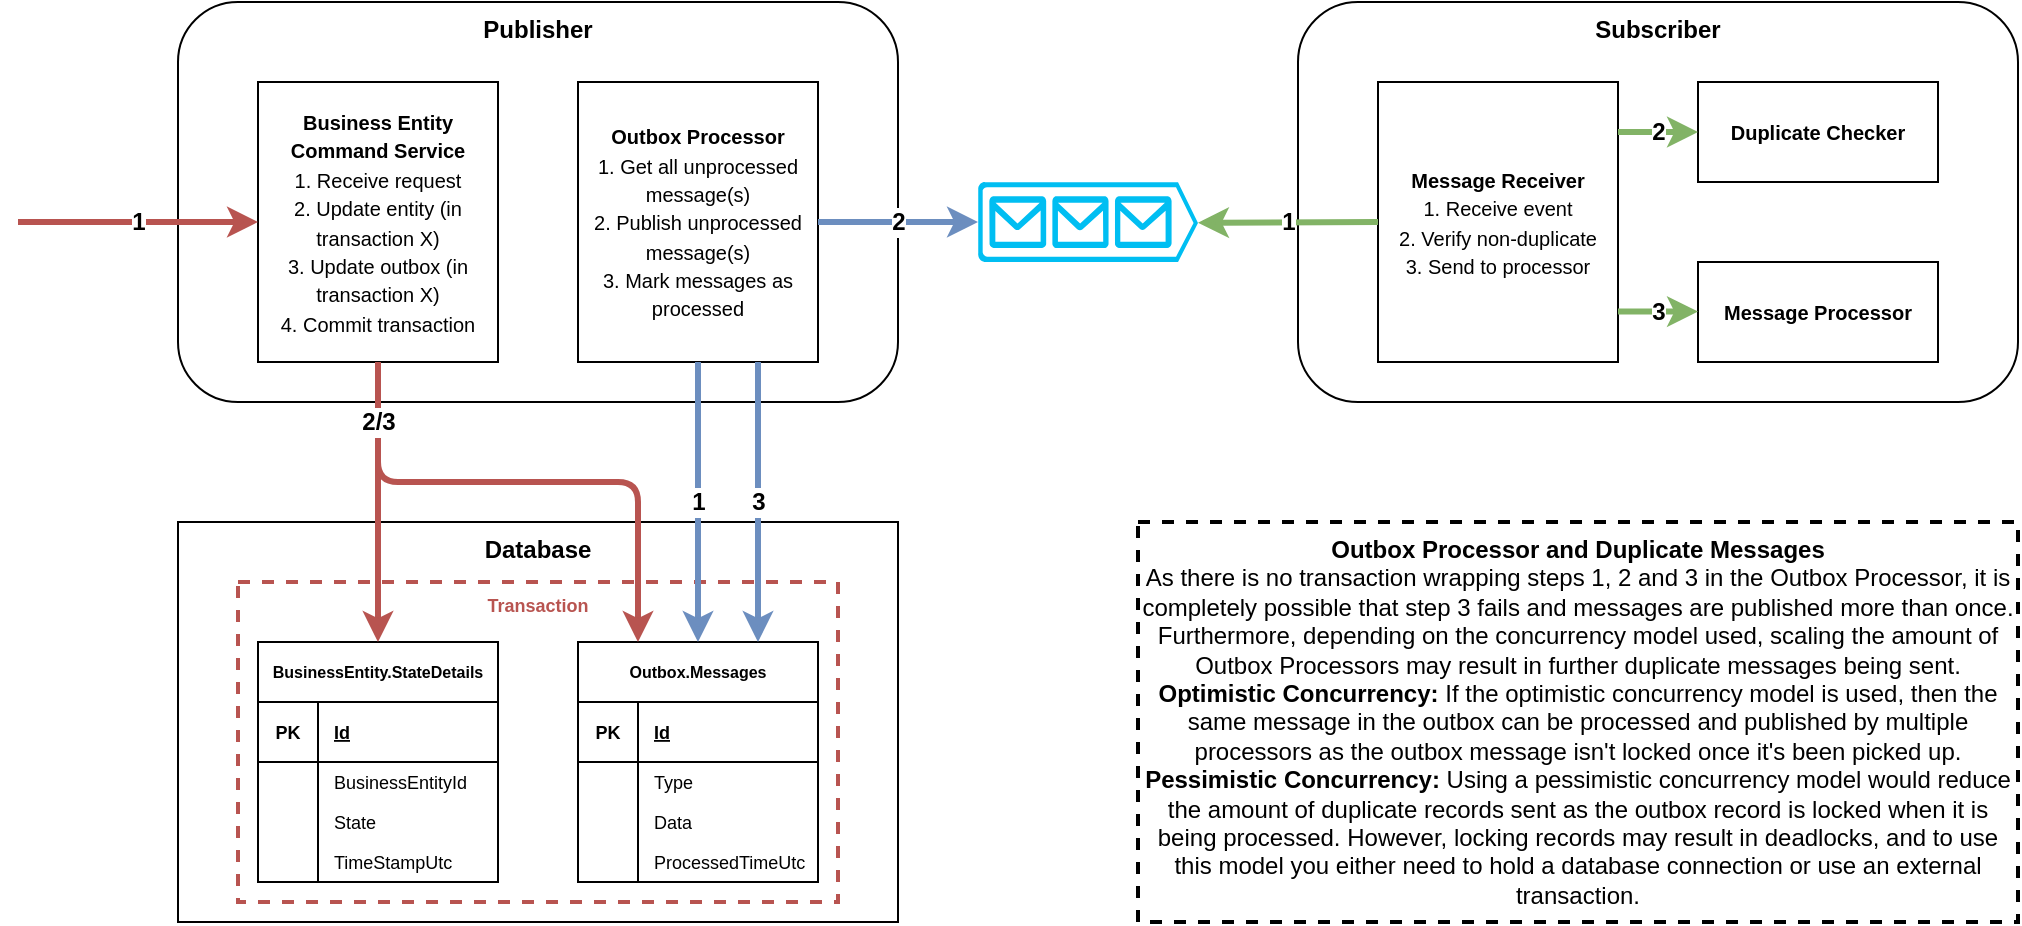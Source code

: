 <mxfile version="13.9.9" type="device"><diagram id="yYEIKQj1Xqpv1bQD2Gse" name="Page-1"><mxGraphModel dx="981" dy="567" grid="1" gridSize="10" guides="1" tooltips="1" connect="1" arrows="1" fold="1" page="1" pageScale="1" pageWidth="850" pageHeight="1100" math="0" shadow="0"><root><mxCell id="0"/><mxCell id="1" parent="0"/><mxCell id="VhUdA81rmUzFrKL5IGRu-1" value="&lt;b&gt;Publisher&lt;/b&gt;" style="rounded=1;whiteSpace=wrap;html=1;verticalAlign=top;" parent="1" vertex="1"><mxGeometry x="120" y="60" width="360" height="200" as="geometry"/></mxCell><mxCell id="VhUdA81rmUzFrKL5IGRu-2" value="&lt;font style=&quot;font-size: 10px&quot;&gt;&lt;b&gt;Outbox Processor&lt;br&gt;&lt;/b&gt;1. Get all unprocessed message(s)&lt;br&gt;2. Publish unprocessed message(s)&lt;br&gt;3. Mark messages as processed&lt;br&gt;&lt;/font&gt;" style="rounded=0;whiteSpace=wrap;html=1;fontSize=12;" parent="1" vertex="1"><mxGeometry x="320" y="100" width="120" height="140" as="geometry"/></mxCell><mxCell id="VhUdA81rmUzFrKL5IGRu-3" value="&lt;font style=&quot;font-size: 10px&quot;&gt;&lt;b&gt;Business Entity Command Service&lt;br&gt;&lt;/b&gt;&lt;font style=&quot;font-size: 10px&quot;&gt;1. Receive request&lt;br&gt;2. Update entity (in transaction X)&lt;br&gt;3. Update outbox (in transaction X)&lt;br&gt;4. Commit transaction&lt;/font&gt;&lt;/font&gt;" style="rounded=0;whiteSpace=wrap;html=1;" parent="1" vertex="1"><mxGeometry x="160" y="100" width="120" height="140" as="geometry"/></mxCell><mxCell id="VhUdA81rmUzFrKL5IGRu-4" value="&lt;b&gt;Database&lt;/b&gt;" style="rounded=0;whiteSpace=wrap;html=1;horizontal=1;verticalAlign=top;" parent="1" vertex="1"><mxGeometry x="120" y="320" width="360" height="200" as="geometry"/></mxCell><mxCell id="VhUdA81rmUzFrKL5IGRu-44" value="1" style="endArrow=classic;html=1;fontSize=12;entryX=0;entryY=0.5;entryDx=0;entryDy=0;strokeWidth=3;fillColor=#f8cecc;strokeColor=#b85450;fontStyle=1" parent="1" target="VhUdA81rmUzFrKL5IGRu-3" edge="1"><mxGeometry width="50" height="50" relative="1" as="geometry"><mxPoint x="40" y="170" as="sourcePoint"/><mxPoint x="80" y="190" as="targetPoint"/></mxGeometry></mxCell><mxCell id="VhUdA81rmUzFrKL5IGRu-45" value="&lt;font color=&quot;#b85450&quot;&gt;&lt;b&gt;Transaction&lt;/b&gt;&lt;/font&gt;" style="rounded=0;whiteSpace=wrap;html=1;fontSize=9;strokeColor=#b85450;fillColor=none;dashed=1;verticalAlign=top;strokeWidth=2;" parent="1" vertex="1"><mxGeometry x="150" y="350" width="300" height="160" as="geometry"/></mxCell><mxCell id="VhUdA81rmUzFrKL5IGRu-18" value="BusinessEntity.StateDetails" style="shape=table;startSize=30;container=1;collapsible=1;childLayout=tableLayout;fixedRows=1;rowLines=0;fontStyle=1;align=center;resizeLast=1;fontSize=8;" parent="1" vertex="1"><mxGeometry x="160" y="380" width="120" height="120" as="geometry"><mxRectangle x="120" y="360" width="140" height="30" as="alternateBounds"/></mxGeometry></mxCell><mxCell id="VhUdA81rmUzFrKL5IGRu-19" value="" style="shape=partialRectangle;collapsible=0;dropTarget=0;pointerEvents=0;fillColor=none;top=0;left=0;bottom=1;right=0;points=[[0,0.5],[1,0.5]];portConstraint=eastwest;" parent="VhUdA81rmUzFrKL5IGRu-18" vertex="1"><mxGeometry y="30" width="120" height="30" as="geometry"/></mxCell><mxCell id="VhUdA81rmUzFrKL5IGRu-20" value="PK" style="shape=partialRectangle;connectable=0;fillColor=none;top=0;left=0;bottom=0;right=0;fontStyle=1;overflow=hidden;fontSize=9;" parent="VhUdA81rmUzFrKL5IGRu-19" vertex="1"><mxGeometry width="30" height="30" as="geometry"/></mxCell><mxCell id="VhUdA81rmUzFrKL5IGRu-21" value="Id" style="shape=partialRectangle;connectable=0;fillColor=none;top=0;left=0;bottom=0;right=0;align=left;spacingLeft=6;fontStyle=5;overflow=hidden;fontSize=9;" parent="VhUdA81rmUzFrKL5IGRu-19" vertex="1"><mxGeometry x="30" width="90" height="30" as="geometry"/></mxCell><mxCell id="VhUdA81rmUzFrKL5IGRu-22" value="" style="shape=partialRectangle;collapsible=0;dropTarget=0;pointerEvents=0;fillColor=none;top=0;left=0;bottom=0;right=0;points=[[0,0.5],[1,0.5]];portConstraint=eastwest;" parent="VhUdA81rmUzFrKL5IGRu-18" vertex="1"><mxGeometry y="60" width="120" height="20" as="geometry"/></mxCell><mxCell id="VhUdA81rmUzFrKL5IGRu-23" value="" style="shape=partialRectangle;connectable=0;fillColor=none;top=0;left=0;bottom=0;right=0;editable=1;overflow=hidden;" parent="VhUdA81rmUzFrKL5IGRu-22" vertex="1"><mxGeometry width="30" height="20" as="geometry"/></mxCell><mxCell id="VhUdA81rmUzFrKL5IGRu-24" value="BusinessEntityId" style="shape=partialRectangle;connectable=0;fillColor=none;top=0;left=0;bottom=0;right=0;align=left;spacingLeft=6;overflow=hidden;fontSize=9;" parent="VhUdA81rmUzFrKL5IGRu-22" vertex="1"><mxGeometry x="30" width="90" height="20" as="geometry"/></mxCell><mxCell id="VhUdA81rmUzFrKL5IGRu-25" value="" style="shape=partialRectangle;collapsible=0;dropTarget=0;pointerEvents=0;fillColor=none;top=0;left=0;bottom=0;right=0;points=[[0,0.5],[1,0.5]];portConstraint=eastwest;" parent="VhUdA81rmUzFrKL5IGRu-18" vertex="1"><mxGeometry y="80" width="120" height="20" as="geometry"/></mxCell><mxCell id="VhUdA81rmUzFrKL5IGRu-26" value="" style="shape=partialRectangle;connectable=0;fillColor=none;top=0;left=0;bottom=0;right=0;editable=1;overflow=hidden;" parent="VhUdA81rmUzFrKL5IGRu-25" vertex="1"><mxGeometry width="30" height="20" as="geometry"/></mxCell><mxCell id="VhUdA81rmUzFrKL5IGRu-27" value="State" style="shape=partialRectangle;connectable=0;fillColor=none;top=0;left=0;bottom=0;right=0;align=left;spacingLeft=6;overflow=hidden;fontSize=9;" parent="VhUdA81rmUzFrKL5IGRu-25" vertex="1"><mxGeometry x="30" width="90" height="20" as="geometry"/></mxCell><mxCell id="VhUdA81rmUzFrKL5IGRu-28" value="" style="shape=partialRectangle;collapsible=0;dropTarget=0;pointerEvents=0;fillColor=none;top=0;left=0;bottom=0;right=0;points=[[0,0.5],[1,0.5]];portConstraint=eastwest;" parent="VhUdA81rmUzFrKL5IGRu-18" vertex="1"><mxGeometry y="100" width="120" height="20" as="geometry"/></mxCell><mxCell id="VhUdA81rmUzFrKL5IGRu-29" value="" style="shape=partialRectangle;connectable=0;fillColor=none;top=0;left=0;bottom=0;right=0;editable=1;overflow=hidden;" parent="VhUdA81rmUzFrKL5IGRu-28" vertex="1"><mxGeometry width="30" height="20" as="geometry"/></mxCell><mxCell id="VhUdA81rmUzFrKL5IGRu-30" value="TimeStampUtc" style="shape=partialRectangle;connectable=0;fillColor=none;top=0;left=0;bottom=0;right=0;align=left;spacingLeft=6;overflow=hidden;fontSize=9;" parent="VhUdA81rmUzFrKL5IGRu-28" vertex="1"><mxGeometry x="30" width="90" height="20" as="geometry"/></mxCell><mxCell id="VhUdA81rmUzFrKL5IGRu-31" value="Outbox.Messages" style="shape=table;startSize=30;container=1;collapsible=1;childLayout=tableLayout;fixedRows=1;rowLines=0;fontStyle=1;align=center;resizeLast=1;fontSize=8;" parent="1" vertex="1"><mxGeometry x="320" y="380" width="120" height="120" as="geometry"><mxRectangle x="120" y="360" width="140" height="30" as="alternateBounds"/></mxGeometry></mxCell><mxCell id="VhUdA81rmUzFrKL5IGRu-32" value="" style="shape=partialRectangle;collapsible=0;dropTarget=0;pointerEvents=0;fillColor=none;top=0;left=0;bottom=1;right=0;points=[[0,0.5],[1,0.5]];portConstraint=eastwest;" parent="VhUdA81rmUzFrKL5IGRu-31" vertex="1"><mxGeometry y="30" width="120" height="30" as="geometry"/></mxCell><mxCell id="VhUdA81rmUzFrKL5IGRu-33" value="PK" style="shape=partialRectangle;connectable=0;fillColor=none;top=0;left=0;bottom=0;right=0;fontStyle=1;overflow=hidden;fontSize=9;" parent="VhUdA81rmUzFrKL5IGRu-32" vertex="1"><mxGeometry width="30" height="30" as="geometry"/></mxCell><mxCell id="VhUdA81rmUzFrKL5IGRu-34" value="Id" style="shape=partialRectangle;connectable=0;fillColor=none;top=0;left=0;bottom=0;right=0;align=left;spacingLeft=6;fontStyle=5;overflow=hidden;fontSize=9;" parent="VhUdA81rmUzFrKL5IGRu-32" vertex="1"><mxGeometry x="30" width="90" height="30" as="geometry"/></mxCell><mxCell id="VhUdA81rmUzFrKL5IGRu-35" value="" style="shape=partialRectangle;collapsible=0;dropTarget=0;pointerEvents=0;fillColor=none;top=0;left=0;bottom=0;right=0;points=[[0,0.5],[1,0.5]];portConstraint=eastwest;" parent="VhUdA81rmUzFrKL5IGRu-31" vertex="1"><mxGeometry y="60" width="120" height="20" as="geometry"/></mxCell><mxCell id="VhUdA81rmUzFrKL5IGRu-36" value="" style="shape=partialRectangle;connectable=0;fillColor=none;top=0;left=0;bottom=0;right=0;editable=1;overflow=hidden;" parent="VhUdA81rmUzFrKL5IGRu-35" vertex="1"><mxGeometry width="30" height="20" as="geometry"/></mxCell><mxCell id="VhUdA81rmUzFrKL5IGRu-37" value="Type" style="shape=partialRectangle;connectable=0;fillColor=none;top=0;left=0;bottom=0;right=0;align=left;spacingLeft=6;overflow=hidden;fontSize=9;" parent="VhUdA81rmUzFrKL5IGRu-35" vertex="1"><mxGeometry x="30" width="90" height="20" as="geometry"/></mxCell><mxCell id="VhUdA81rmUzFrKL5IGRu-38" value="" style="shape=partialRectangle;collapsible=0;dropTarget=0;pointerEvents=0;fillColor=none;top=0;left=0;bottom=0;right=0;points=[[0,0.5],[1,0.5]];portConstraint=eastwest;" parent="VhUdA81rmUzFrKL5IGRu-31" vertex="1"><mxGeometry y="80" width="120" height="20" as="geometry"/></mxCell><mxCell id="VhUdA81rmUzFrKL5IGRu-39" value="" style="shape=partialRectangle;connectable=0;fillColor=none;top=0;left=0;bottom=0;right=0;editable=1;overflow=hidden;" parent="VhUdA81rmUzFrKL5IGRu-38" vertex="1"><mxGeometry width="30" height="20" as="geometry"/></mxCell><mxCell id="VhUdA81rmUzFrKL5IGRu-40" value="Data" style="shape=partialRectangle;connectable=0;fillColor=none;top=0;left=0;bottom=0;right=0;align=left;spacingLeft=6;overflow=hidden;fontSize=9;" parent="VhUdA81rmUzFrKL5IGRu-38" vertex="1"><mxGeometry x="30" width="90" height="20" as="geometry"/></mxCell><mxCell id="VhUdA81rmUzFrKL5IGRu-41" value="" style="shape=partialRectangle;collapsible=0;dropTarget=0;pointerEvents=0;fillColor=none;top=0;left=0;bottom=0;right=0;points=[[0,0.5],[1,0.5]];portConstraint=eastwest;" parent="VhUdA81rmUzFrKL5IGRu-31" vertex="1"><mxGeometry y="100" width="120" height="20" as="geometry"/></mxCell><mxCell id="VhUdA81rmUzFrKL5IGRu-42" value="" style="shape=partialRectangle;connectable=0;fillColor=none;top=0;left=0;bottom=0;right=0;editable=1;overflow=hidden;" parent="VhUdA81rmUzFrKL5IGRu-41" vertex="1"><mxGeometry width="30" height="20" as="geometry"/></mxCell><mxCell id="VhUdA81rmUzFrKL5IGRu-43" value="ProcessedTimeUtc" style="shape=partialRectangle;connectable=0;fillColor=none;top=0;left=0;bottom=0;right=0;align=left;spacingLeft=6;overflow=hidden;fontSize=9;" parent="VhUdA81rmUzFrKL5IGRu-41" vertex="1"><mxGeometry x="30" width="90" height="20" as="geometry"/></mxCell><mxCell id="VhUdA81rmUzFrKL5IGRu-46" value="" style="endArrow=classic;html=1;fontSize=9;entryX=0.5;entryY=0;entryDx=0;entryDy=0;strokeWidth=3;fillColor=#f8cecc;strokeColor=#b85450;exitX=0.5;exitY=1;exitDx=0;exitDy=0;" parent="1" source="VhUdA81rmUzFrKL5IGRu-3" target="VhUdA81rmUzFrKL5IGRu-18" edge="1"><mxGeometry width="50" height="50" relative="1" as="geometry"><mxPoint x="230" y="280.0" as="sourcePoint"/><mxPoint x="350" y="280.0" as="targetPoint"/></mxGeometry></mxCell><mxCell id="VhUdA81rmUzFrKL5IGRu-47" value="2/3" style="endArrow=classic;html=1;fontSize=12;entryX=0.25;entryY=0;entryDx=0;entryDy=0;strokeWidth=3;fillColor=#f8cecc;strokeColor=#b85450;exitX=0.5;exitY=1;exitDx=0;exitDy=0;edgeStyle=orthogonalEdgeStyle;fontStyle=1" parent="1" source="VhUdA81rmUzFrKL5IGRu-3" target="VhUdA81rmUzFrKL5IGRu-31" edge="1"><mxGeometry x="-0.778" width="50" height="50" relative="1" as="geometry"><mxPoint x="230" y="250" as="sourcePoint"/><mxPoint x="230" y="390" as="targetPoint"/><Array as="points"><mxPoint x="220" y="300"/><mxPoint x="350" y="300"/></Array><mxPoint as="offset"/></mxGeometry></mxCell><mxCell id="VhUdA81rmUzFrKL5IGRu-48" value="1" style="endArrow=classic;html=1;fontSize=12;entryX=0.5;entryY=0;entryDx=0;entryDy=0;strokeWidth=3;fillColor=#dae8fc;strokeColor=#6c8ebf;exitX=0.5;exitY=1;exitDx=0;exitDy=0;fontStyle=1" parent="1" source="VhUdA81rmUzFrKL5IGRu-2" target="VhUdA81rmUzFrKL5IGRu-31" edge="1"><mxGeometry width="50" height="50" relative="1" as="geometry"><mxPoint x="50" y="185.0" as="sourcePoint"/><mxPoint x="170" y="185.0" as="targetPoint"/></mxGeometry></mxCell><mxCell id="VhUdA81rmUzFrKL5IGRu-49" value="" style="verticalLabelPosition=bottom;html=1;verticalAlign=top;align=center;strokeColor=none;fillColor=#00BEF2;shape=mxgraph.azure.queue_generic;pointerEvents=1;dashed=1;fontSize=9;" parent="1" vertex="1"><mxGeometry x="520" y="150" width="110" height="40" as="geometry"/></mxCell><mxCell id="VhUdA81rmUzFrKL5IGRu-50" value="2" style="endArrow=classic;html=1;fontSize=12;entryX=0;entryY=0.5;entryDx=0;entryDy=0;strokeWidth=3;fillColor=#dae8fc;strokeColor=#6c8ebf;exitX=1;exitY=0.5;exitDx=0;exitDy=0;entryPerimeter=0;fontStyle=1" parent="1" source="VhUdA81rmUzFrKL5IGRu-2" target="VhUdA81rmUzFrKL5IGRu-49" edge="1"><mxGeometry width="50" height="50" relative="1" as="geometry"><mxPoint x="420.0" y="250" as="sourcePoint"/><mxPoint x="420.0" y="390" as="targetPoint"/></mxGeometry></mxCell><mxCell id="VhUdA81rmUzFrKL5IGRu-51" value="&lt;b&gt;&lt;font style=&quot;font-size: 12px&quot;&gt;3&lt;/font&gt;&lt;/b&gt;" style="endArrow=classic;html=1;fontSize=9;entryX=0.75;entryY=0;entryDx=0;entryDy=0;strokeWidth=3;fillColor=#dae8fc;strokeColor=#6c8ebf;exitX=0.75;exitY=1;exitDx=0;exitDy=0;" parent="1" source="VhUdA81rmUzFrKL5IGRu-2" target="VhUdA81rmUzFrKL5IGRu-31" edge="1"><mxGeometry width="50" height="50" relative="1" as="geometry"><mxPoint x="390.0" y="250" as="sourcePoint"/><mxPoint x="390.0" y="390" as="targetPoint"/></mxGeometry></mxCell><mxCell id="VhUdA81rmUzFrKL5IGRu-52" value="&lt;b&gt;Outbox Processor and Duplicate Messages&lt;/b&gt;&lt;br&gt;As there is no transaction wrapping steps&amp;nbsp;1, 2 and 3 in the Outbox Processor, it is completely possible that step 3&lt;i&gt;&amp;nbsp;&lt;/i&gt;fails and messages are published more than once. Furthermore, depending on the concurrency model used, scaling the amount of Outbox Processors may result in further duplicate messages being sent.&lt;br&gt;&lt;b&gt;Optimistic Concurrency: &lt;/b&gt;If the optimistic concurrency model is used, then the same message in the outbox can be processed and published by multiple processors as the outbox message isn't locked once it's been picked up. &lt;br&gt;&lt;b&gt;Pessimistic Concurrency:&amp;nbsp;&lt;/b&gt;Using a pessimistic concurrency model would reduce the amount of duplicate records sent as the outbox record is locked when it is being processed. However, locking records may result in deadlocks, and to use this model you either need to hold a database connection or use an external transaction." style="rounded=0;whiteSpace=wrap;html=1;dashed=1;strokeWidth=2;fillColor=none;fontSize=12;verticalAlign=top;" parent="1" vertex="1"><mxGeometry x="600" y="320" width="440" height="200" as="geometry"/></mxCell><mxCell id="VhUdA81rmUzFrKL5IGRu-53" value="&lt;b&gt;Subscriber&lt;/b&gt;" style="rounded=1;whiteSpace=wrap;html=1;verticalAlign=top;" parent="1" vertex="1"><mxGeometry x="680" y="60" width="360" height="200" as="geometry"/></mxCell><mxCell id="VhUdA81rmUzFrKL5IGRu-54" value="&lt;font style=&quot;font-size: 10px&quot;&gt;&lt;font style=&quot;font-size: 10px&quot;&gt;&lt;b&gt;Message Receiver&lt;br&gt;&lt;/b&gt;1. Receive event&lt;br&gt;2. Verify non-duplicate&lt;br&gt;3. Send to processor&lt;br&gt;&lt;/font&gt;&lt;/font&gt;" style="rounded=0;whiteSpace=wrap;html=1;" parent="1" vertex="1"><mxGeometry x="720" y="100" width="120" height="140" as="geometry"/></mxCell><mxCell id="VhUdA81rmUzFrKL5IGRu-55" value="&lt;span style=&quot;font-size: 10px&quot;&gt;&lt;b&gt;Message Processor&lt;/b&gt;&lt;/span&gt;" style="rounded=0;whiteSpace=wrap;html=1;" parent="1" vertex="1"><mxGeometry x="880" y="190" width="120" height="50" as="geometry"/></mxCell><mxCell id="VhUdA81rmUzFrKL5IGRu-56" value="&lt;span style=&quot;font-size: 10px&quot;&gt;&lt;b&gt;Duplicate Checker&lt;/b&gt;&lt;/span&gt;" style="rounded=0;whiteSpace=wrap;html=1;" parent="1" vertex="1"><mxGeometry x="880" y="100" width="120" height="50" as="geometry"/></mxCell><mxCell id="VhUdA81rmUzFrKL5IGRu-57" value="1" style="endArrow=classic;html=1;fontSize=12;entryX=1;entryY=0.51;entryDx=0;entryDy=0;strokeWidth=3;fillColor=#d5e8d4;strokeColor=#82b366;exitX=0;exitY=0.5;exitDx=0;exitDy=0;entryPerimeter=0;fontStyle=1" parent="1" source="VhUdA81rmUzFrKL5IGRu-54" target="VhUdA81rmUzFrKL5IGRu-49" edge="1"><mxGeometry width="50" height="50" relative="1" as="geometry"><mxPoint x="450.0" y="180.0" as="sourcePoint"/><mxPoint x="570.0" y="180.0" as="targetPoint"/></mxGeometry></mxCell><mxCell id="VhUdA81rmUzFrKL5IGRu-59" value="2" style="endArrow=classic;html=1;fontSize=12;entryX=0;entryY=0.5;entryDx=0;entryDy=0;strokeWidth=3;fillColor=#d5e8d4;strokeColor=#82b366;fontStyle=1;" parent="1" target="VhUdA81rmUzFrKL5IGRu-56" edge="1"><mxGeometry width="50" height="50" relative="1" as="geometry"><mxPoint x="840" y="125" as="sourcePoint"/><mxPoint x="880" y="125" as="targetPoint"/></mxGeometry></mxCell><mxCell id="VhUdA81rmUzFrKL5IGRu-60" value="3" style="endArrow=classic;html=1;fontSize=12;entryX=0;entryY=0.5;entryDx=0;entryDy=0;strokeWidth=3;fillColor=#d5e8d4;strokeColor=#82b366;fontStyle=1;" parent="1" edge="1"><mxGeometry width="50" height="50" relative="1" as="geometry"><mxPoint x="840" y="214.8" as="sourcePoint"/><mxPoint x="880" y="214.8" as="targetPoint"/></mxGeometry></mxCell></root></mxGraphModel></diagram></mxfile>
